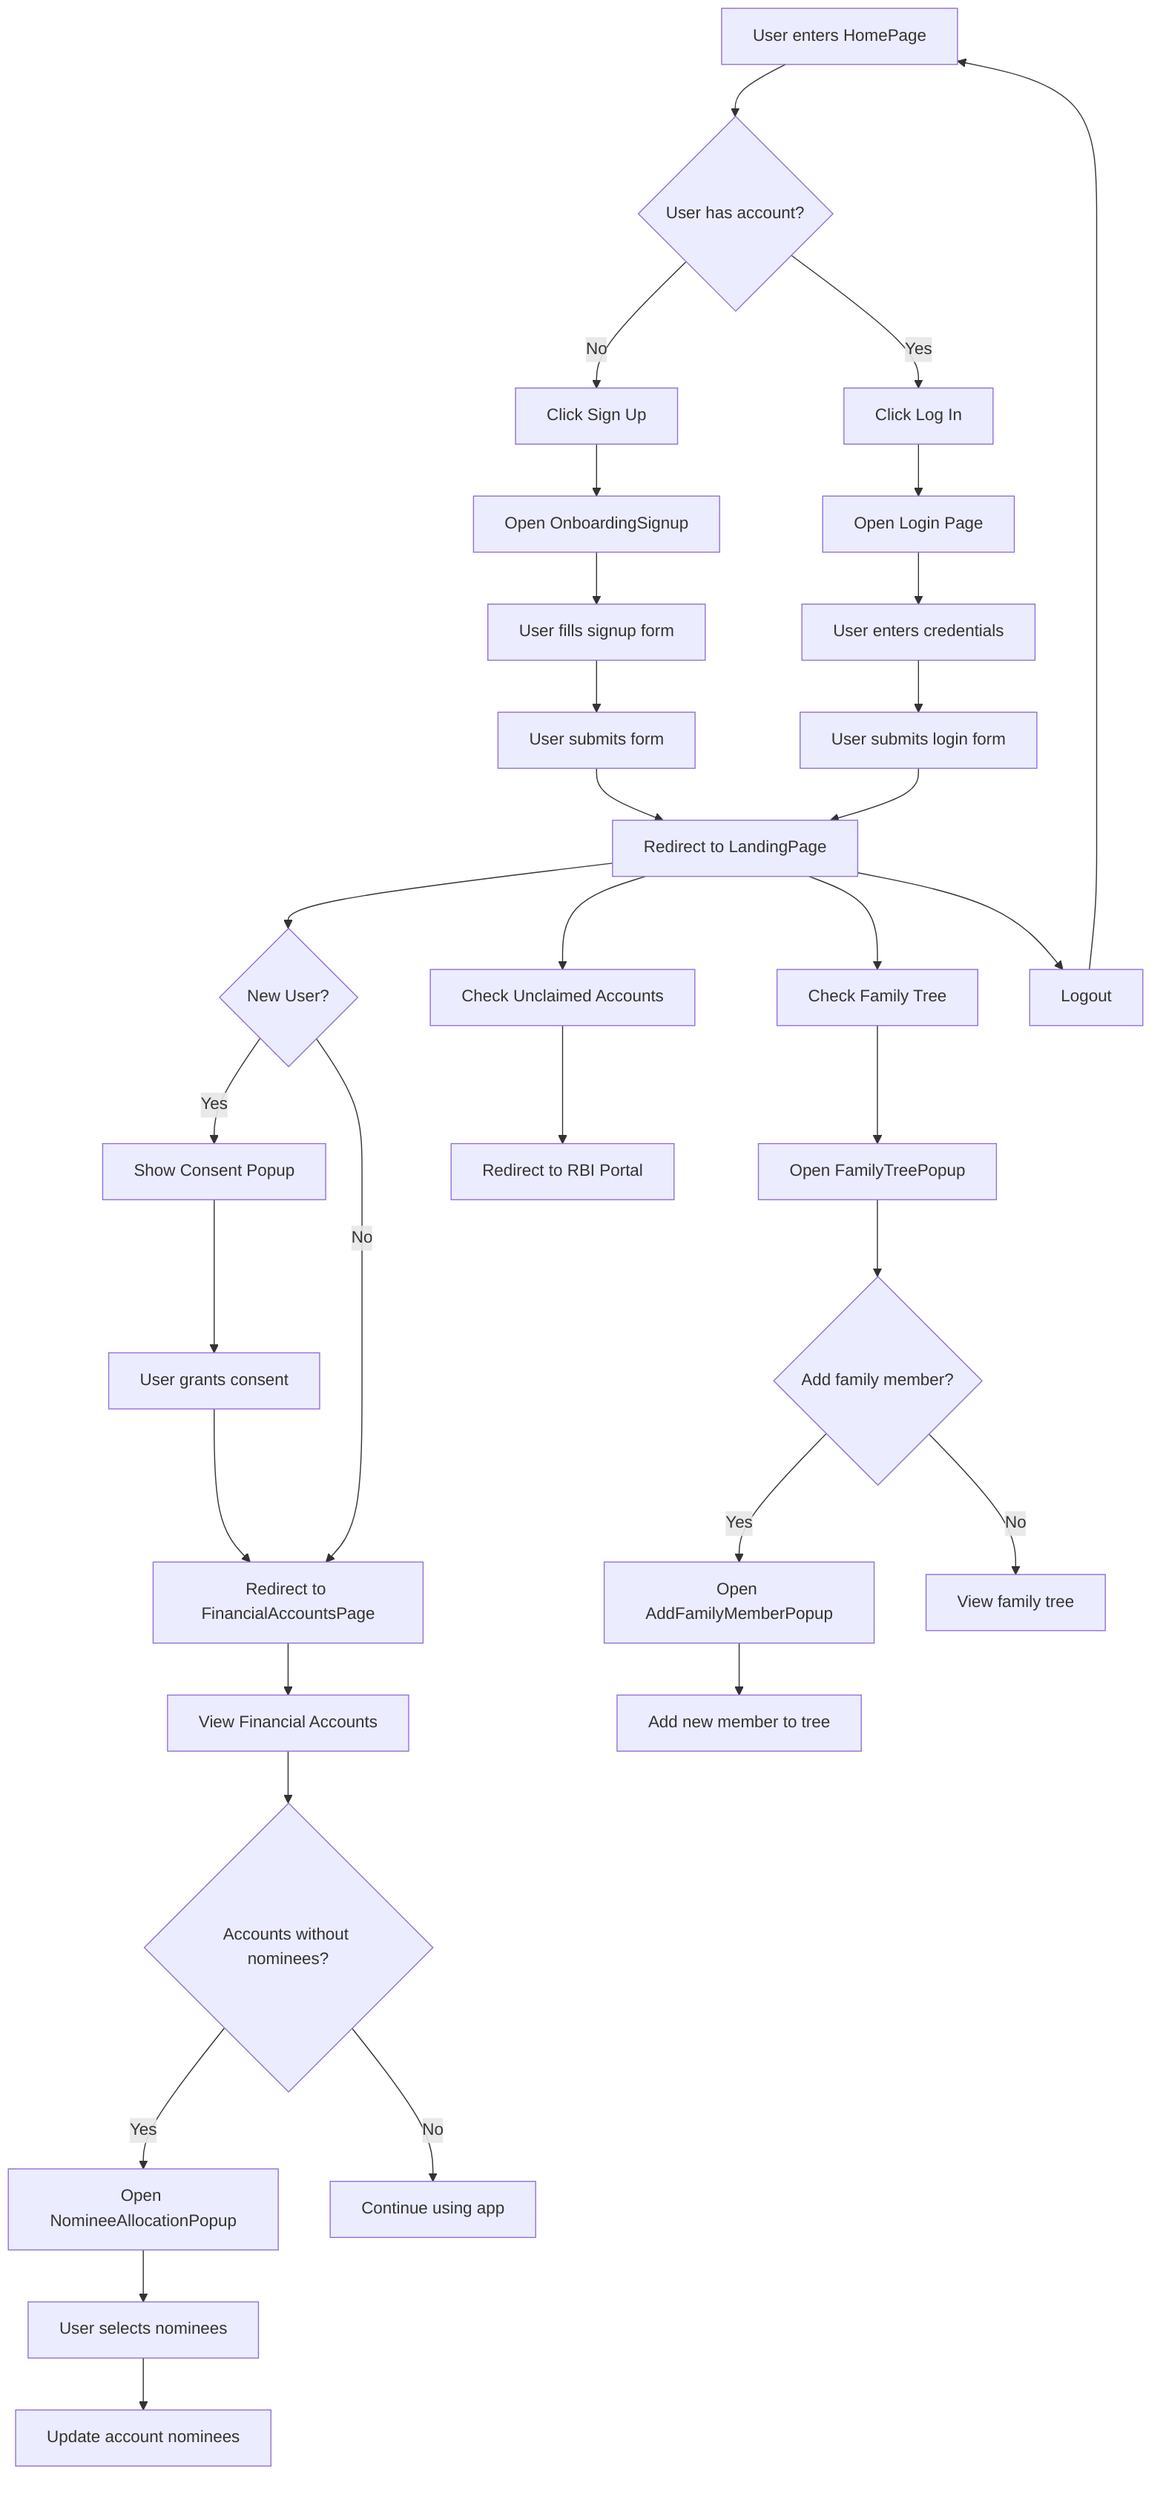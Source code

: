 graph TD
  A[User enters HomePage] --> B{User has account?}
  B -->|No| C[Click Sign Up]
  B -->|Yes| D[Click Log In]
  C --> E[Open OnboardingSignup]
  E --> F[User fills signup form]
  F --> G[User submits form]
  G --> H[Redirect to LandingPage]
  H --> I{New User?}
  I -->|Yes| J[Show Consent Popup]
  J --> K[User grants consent]
  K --> L[Redirect to FinancialAccountsPage]
  I -->|No| L
  D --> M[Open Login Page]
  M --> N[User enters credentials]
  N --> O[User submits login form]
  O --> H
  L --> P[View Financial Accounts]
  P --> Q{Accounts without nominees?}
  Q -->|Yes| R[Open NomineeAllocationPopup]
  R --> S[User selects nominees]
  S --> T[Update account nominees]
  Q -->|No| U[Continue using app]
  H --> V[Check Family Tree]
  V --> W[Open FamilyTreePopup]
  W --> X{Add family member?}
  X -->|Yes| Y[Open AddFamilyMemberPopup]
  Y --> Z[Add new member to tree]
  X -->|No| AA[View family tree]
  H --> AB[Check Unclaimed Accounts]
  AB --> AC[Redirect to RBI Portal]
  H --> AD[Logout]
  AD --> A